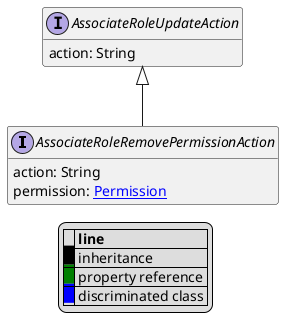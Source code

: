 @startuml

hide empty fields
hide empty methods
legend
|= |= line |
|<back:black>   </back>| inheritance |
|<back:green>   </back>| property reference |
|<back:blue>   </back>| discriminated class |
endlegend
interface AssociateRoleRemovePermissionAction [[AssociateRoleRemovePermissionAction.svg]] extends AssociateRoleUpdateAction {
    action: String
    permission: [[Permission.svg Permission]]
}
interface AssociateRoleUpdateAction [[AssociateRoleUpdateAction.svg]]  {
    action: String
}





@enduml
